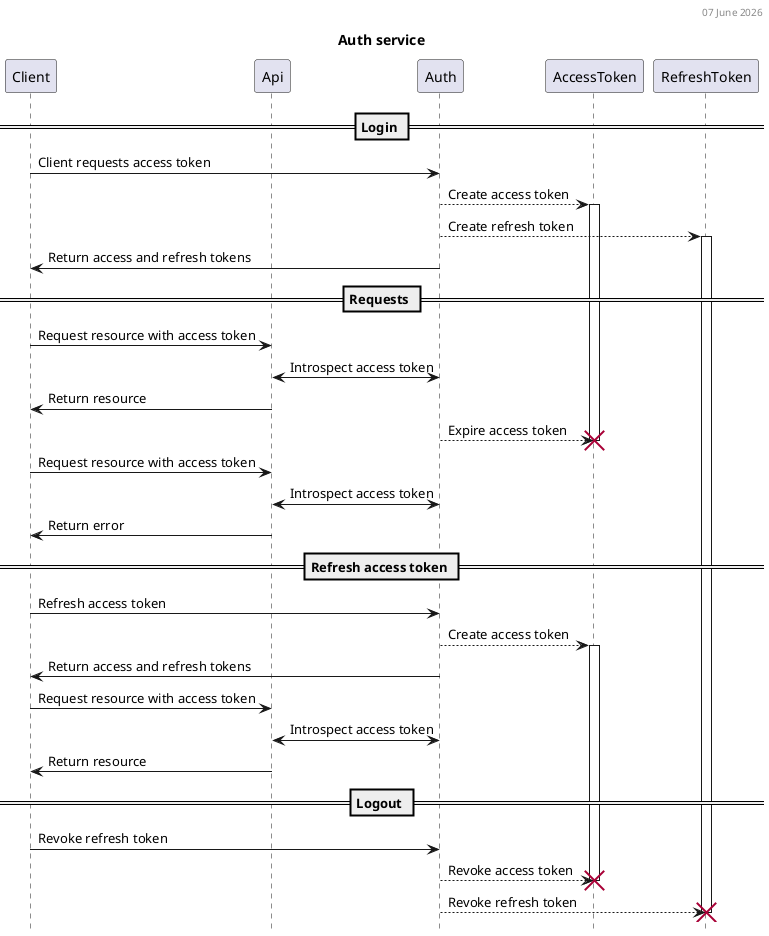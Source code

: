 @startuml
'https://plantuml.com/sequence-diagram

hide footbox
header %date("dd MMMM YYYY")
title Auth service

participant Client
participant Api
participant Auth
participant AccessToken
participant RefreshToken

== Login ==

Client -> Auth: Client requests access token
Auth --> AccessToken: Create access token
activate AccessToken

Auth --> RefreshToken: Create refresh token
activate RefreshToken

Auth -> Client: Return access and refresh tokens

== Requests ==

Client -> Api: Request resource with access token
Api <-> Auth: Introspect access token
Client <- Api: Return resource

Auth --> AccessToken: Expire access token
destroy AccessToken

Client -> Api: Request resource with access token
Api <-> Auth: Introspect access token
Client <- Api: Return error

== Refresh access token ==

Client -> Auth: Refresh access token
Auth --> AccessToken: Create access token
activate AccessToken

Auth -> Client: Return access and refresh tokens

Client -> Api: Request resource with access token
Api <-> Auth: Introspect access token
Client <- Api: Return resource

== Logout ==

Client -> Auth: Revoke refresh token
Auth --> AccessToken: Revoke access token
destroy AccessToken

Auth --> RefreshToken: Revoke refresh token
destroy RefreshToken

@enduml